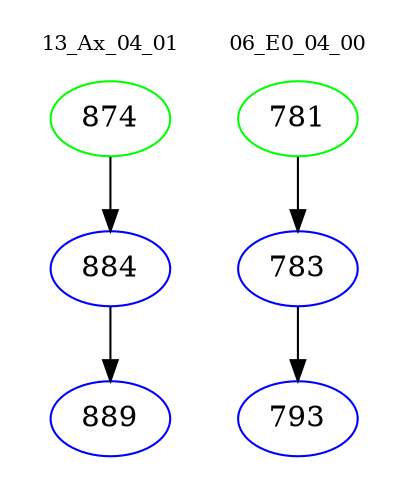 digraph{
subgraph cluster_0 {
color = white
label = "13_Ax_04_01";
fontsize=10;
T0_874 [label="874", color="green"]
T0_874 -> T0_884 [color="black"]
T0_884 [label="884", color="blue"]
T0_884 -> T0_889 [color="black"]
T0_889 [label="889", color="blue"]
}
subgraph cluster_1 {
color = white
label = "06_E0_04_00";
fontsize=10;
T1_781 [label="781", color="green"]
T1_781 -> T1_783 [color="black"]
T1_783 [label="783", color="blue"]
T1_783 -> T1_793 [color="black"]
T1_793 [label="793", color="blue"]
}
}

